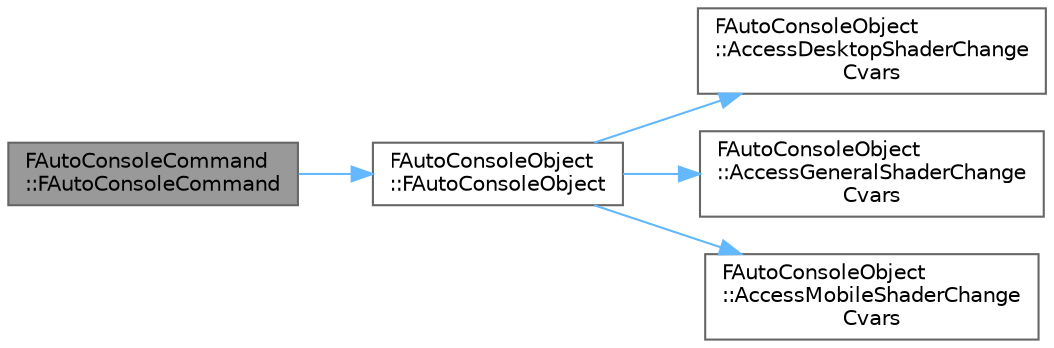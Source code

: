 digraph "FAutoConsoleCommand::FAutoConsoleCommand"
{
 // INTERACTIVE_SVG=YES
 // LATEX_PDF_SIZE
  bgcolor="transparent";
  edge [fontname=Helvetica,fontsize=10,labelfontname=Helvetica,labelfontsize=10];
  node [fontname=Helvetica,fontsize=10,shape=box,height=0.2,width=0.4];
  rankdir="LR";
  Node1 [id="Node000001",label="FAutoConsoleCommand\l::FAutoConsoleCommand",height=0.2,width=0.4,color="gray40", fillcolor="grey60", style="filled", fontcolor="black",tooltip="Register a console command that takes no arguments."];
  Node1 -> Node2 [id="edge1_Node000001_Node000002",color="steelblue1",style="solid",tooltip=" "];
  Node2 [id="Node000002",label="FAutoConsoleObject\l::FAutoConsoleObject",height=0.2,width=0.4,color="grey40", fillcolor="white", style="filled",URL="$dd/d5e/classFAutoConsoleObject.html#a0d41bf543aa5e47de7568dd170e95c2c",tooltip="Constructor, saves the argument for future removal from the console variable system."];
  Node2 -> Node3 [id="edge2_Node000002_Node000003",color="steelblue1",style="solid",tooltip=" "];
  Node3 [id="Node000003",label="FAutoConsoleObject\l::AccessDesktopShaderChange\lCvars",height=0.2,width=0.4,color="grey40", fillcolor="white", style="filled",URL="$dd/d5e/classFAutoConsoleObject.html#af5a6623200e277ad4405a2a192181eea",tooltip=" "];
  Node2 -> Node4 [id="edge3_Node000002_Node000004",color="steelblue1",style="solid",tooltip=" "];
  Node4 [id="Node000004",label="FAutoConsoleObject\l::AccessGeneralShaderChange\lCvars",height=0.2,width=0.4,color="grey40", fillcolor="white", style="filled",URL="$dd/d5e/classFAutoConsoleObject.html#acd5eaf06276d0d25dda01b24e9a18187",tooltip=" "];
  Node2 -> Node5 [id="edge4_Node000002_Node000005",color="steelblue1",style="solid",tooltip=" "];
  Node5 [id="Node000005",label="FAutoConsoleObject\l::AccessMobileShaderChange\lCvars",height=0.2,width=0.4,color="grey40", fillcolor="white", style="filled",URL="$dd/d5e/classFAutoConsoleObject.html#ad882a14ce55b78f17a5571f25ebe4ce9",tooltip=" "];
}
